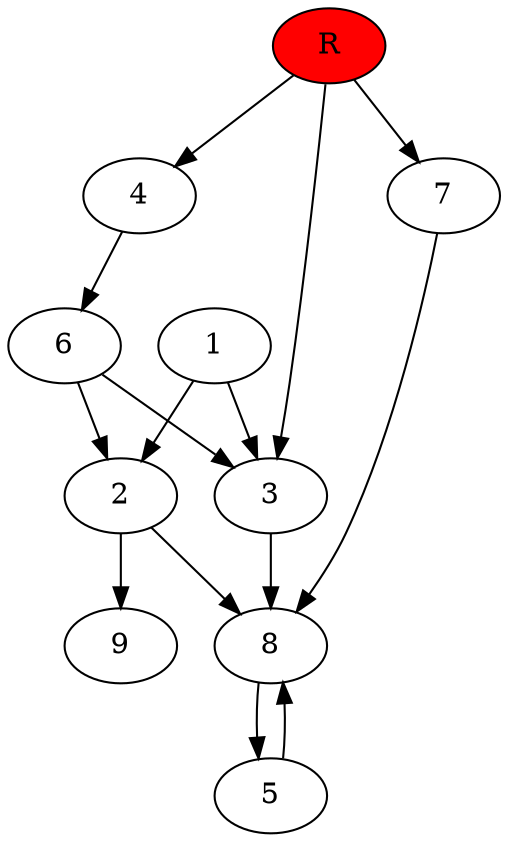 digraph prb27809 {
	1
	2
	3
	4
	5
	6
	7
	8
	R [fillcolor="#ff0000" style=filled]
	1 -> 2
	1 -> 3
	2 -> 8
	2 -> 9
	3 -> 8
	4 -> 6
	5 -> 8
	6 -> 2
	6 -> 3
	7 -> 8
	8 -> 5
	R -> 3
	R -> 4
	R -> 7
}
